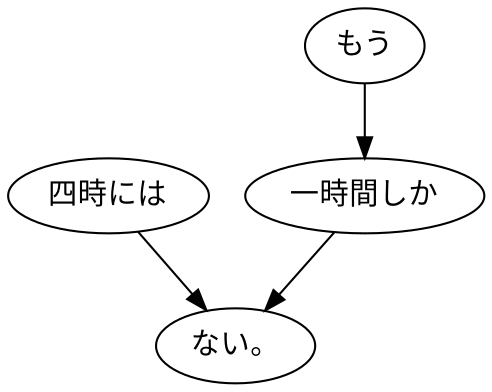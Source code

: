 digraph graph1212 {
	node0 [label="四時には"];
	node1 [label="もう"];
	node2 [label="一時間しか"];
	node3 [label="ない。"];
	node0 -> node3;
	node1 -> node2;
	node2 -> node3;
}
